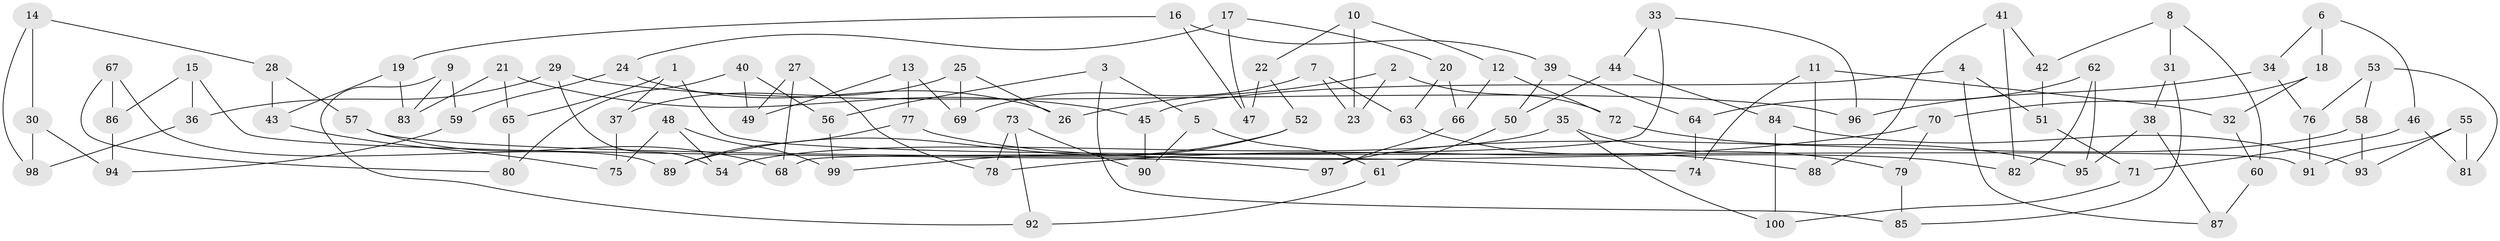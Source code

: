 // Generated by graph-tools (version 1.1) at 2025/39/02/21/25 10:39:00]
// undirected, 100 vertices, 150 edges
graph export_dot {
graph [start="1"]
  node [color=gray90,style=filled];
  1;
  2;
  3;
  4;
  5;
  6;
  7;
  8;
  9;
  10;
  11;
  12;
  13;
  14;
  15;
  16;
  17;
  18;
  19;
  20;
  21;
  22;
  23;
  24;
  25;
  26;
  27;
  28;
  29;
  30;
  31;
  32;
  33;
  34;
  35;
  36;
  37;
  38;
  39;
  40;
  41;
  42;
  43;
  44;
  45;
  46;
  47;
  48;
  49;
  50;
  51;
  52;
  53;
  54;
  55;
  56;
  57;
  58;
  59;
  60;
  61;
  62;
  63;
  64;
  65;
  66;
  67;
  68;
  69;
  70;
  71;
  72;
  73;
  74;
  75;
  76;
  77;
  78;
  79;
  80;
  81;
  82;
  83;
  84;
  85;
  86;
  87;
  88;
  89;
  90;
  91;
  92;
  93;
  94;
  95;
  96;
  97;
  98;
  99;
  100;
  1 -- 65;
  1 -- 91;
  1 -- 37;
  2 -- 26;
  2 -- 72;
  2 -- 23;
  3 -- 56;
  3 -- 85;
  3 -- 5;
  4 -- 87;
  4 -- 45;
  4 -- 51;
  5 -- 61;
  5 -- 90;
  6 -- 18;
  6 -- 46;
  6 -- 34;
  7 -- 23;
  7 -- 69;
  7 -- 63;
  8 -- 60;
  8 -- 42;
  8 -- 31;
  9 -- 59;
  9 -- 83;
  9 -- 92;
  10 -- 22;
  10 -- 12;
  10 -- 23;
  11 -- 74;
  11 -- 32;
  11 -- 88;
  12 -- 66;
  12 -- 72;
  13 -- 69;
  13 -- 77;
  13 -- 49;
  14 -- 30;
  14 -- 28;
  14 -- 98;
  15 -- 86;
  15 -- 97;
  15 -- 36;
  16 -- 39;
  16 -- 19;
  16 -- 47;
  17 -- 47;
  17 -- 20;
  17 -- 24;
  18 -- 70;
  18 -- 32;
  19 -- 83;
  19 -- 43;
  20 -- 66;
  20 -- 63;
  21 -- 83;
  21 -- 65;
  21 -- 45;
  22 -- 52;
  22 -- 47;
  24 -- 59;
  24 -- 26;
  25 -- 69;
  25 -- 37;
  25 -- 26;
  27 -- 78;
  27 -- 68;
  27 -- 49;
  28 -- 43;
  28 -- 57;
  29 -- 54;
  29 -- 96;
  29 -- 36;
  30 -- 94;
  30 -- 98;
  31 -- 38;
  31 -- 85;
  32 -- 60;
  33 -- 44;
  33 -- 68;
  33 -- 96;
  34 -- 96;
  34 -- 76;
  35 -- 79;
  35 -- 54;
  35 -- 100;
  36 -- 98;
  37 -- 75;
  38 -- 87;
  38 -- 95;
  39 -- 64;
  39 -- 50;
  40 -- 80;
  40 -- 56;
  40 -- 49;
  41 -- 88;
  41 -- 42;
  41 -- 82;
  42 -- 51;
  43 -- 75;
  44 -- 84;
  44 -- 50;
  45 -- 90;
  46 -- 71;
  46 -- 81;
  48 -- 99;
  48 -- 75;
  48 -- 54;
  50 -- 61;
  51 -- 71;
  52 -- 89;
  52 -- 99;
  53 -- 58;
  53 -- 81;
  53 -- 76;
  55 -- 93;
  55 -- 91;
  55 -- 81;
  56 -- 99;
  57 -- 68;
  57 -- 74;
  58 -- 93;
  58 -- 97;
  59 -- 94;
  60 -- 87;
  61 -- 92;
  62 -- 82;
  62 -- 64;
  62 -- 95;
  63 -- 88;
  64 -- 74;
  65 -- 80;
  66 -- 97;
  67 -- 89;
  67 -- 86;
  67 -- 80;
  70 -- 78;
  70 -- 79;
  71 -- 100;
  72 -- 95;
  73 -- 78;
  73 -- 90;
  73 -- 92;
  76 -- 91;
  77 -- 82;
  77 -- 89;
  79 -- 85;
  84 -- 93;
  84 -- 100;
  86 -- 94;
}
